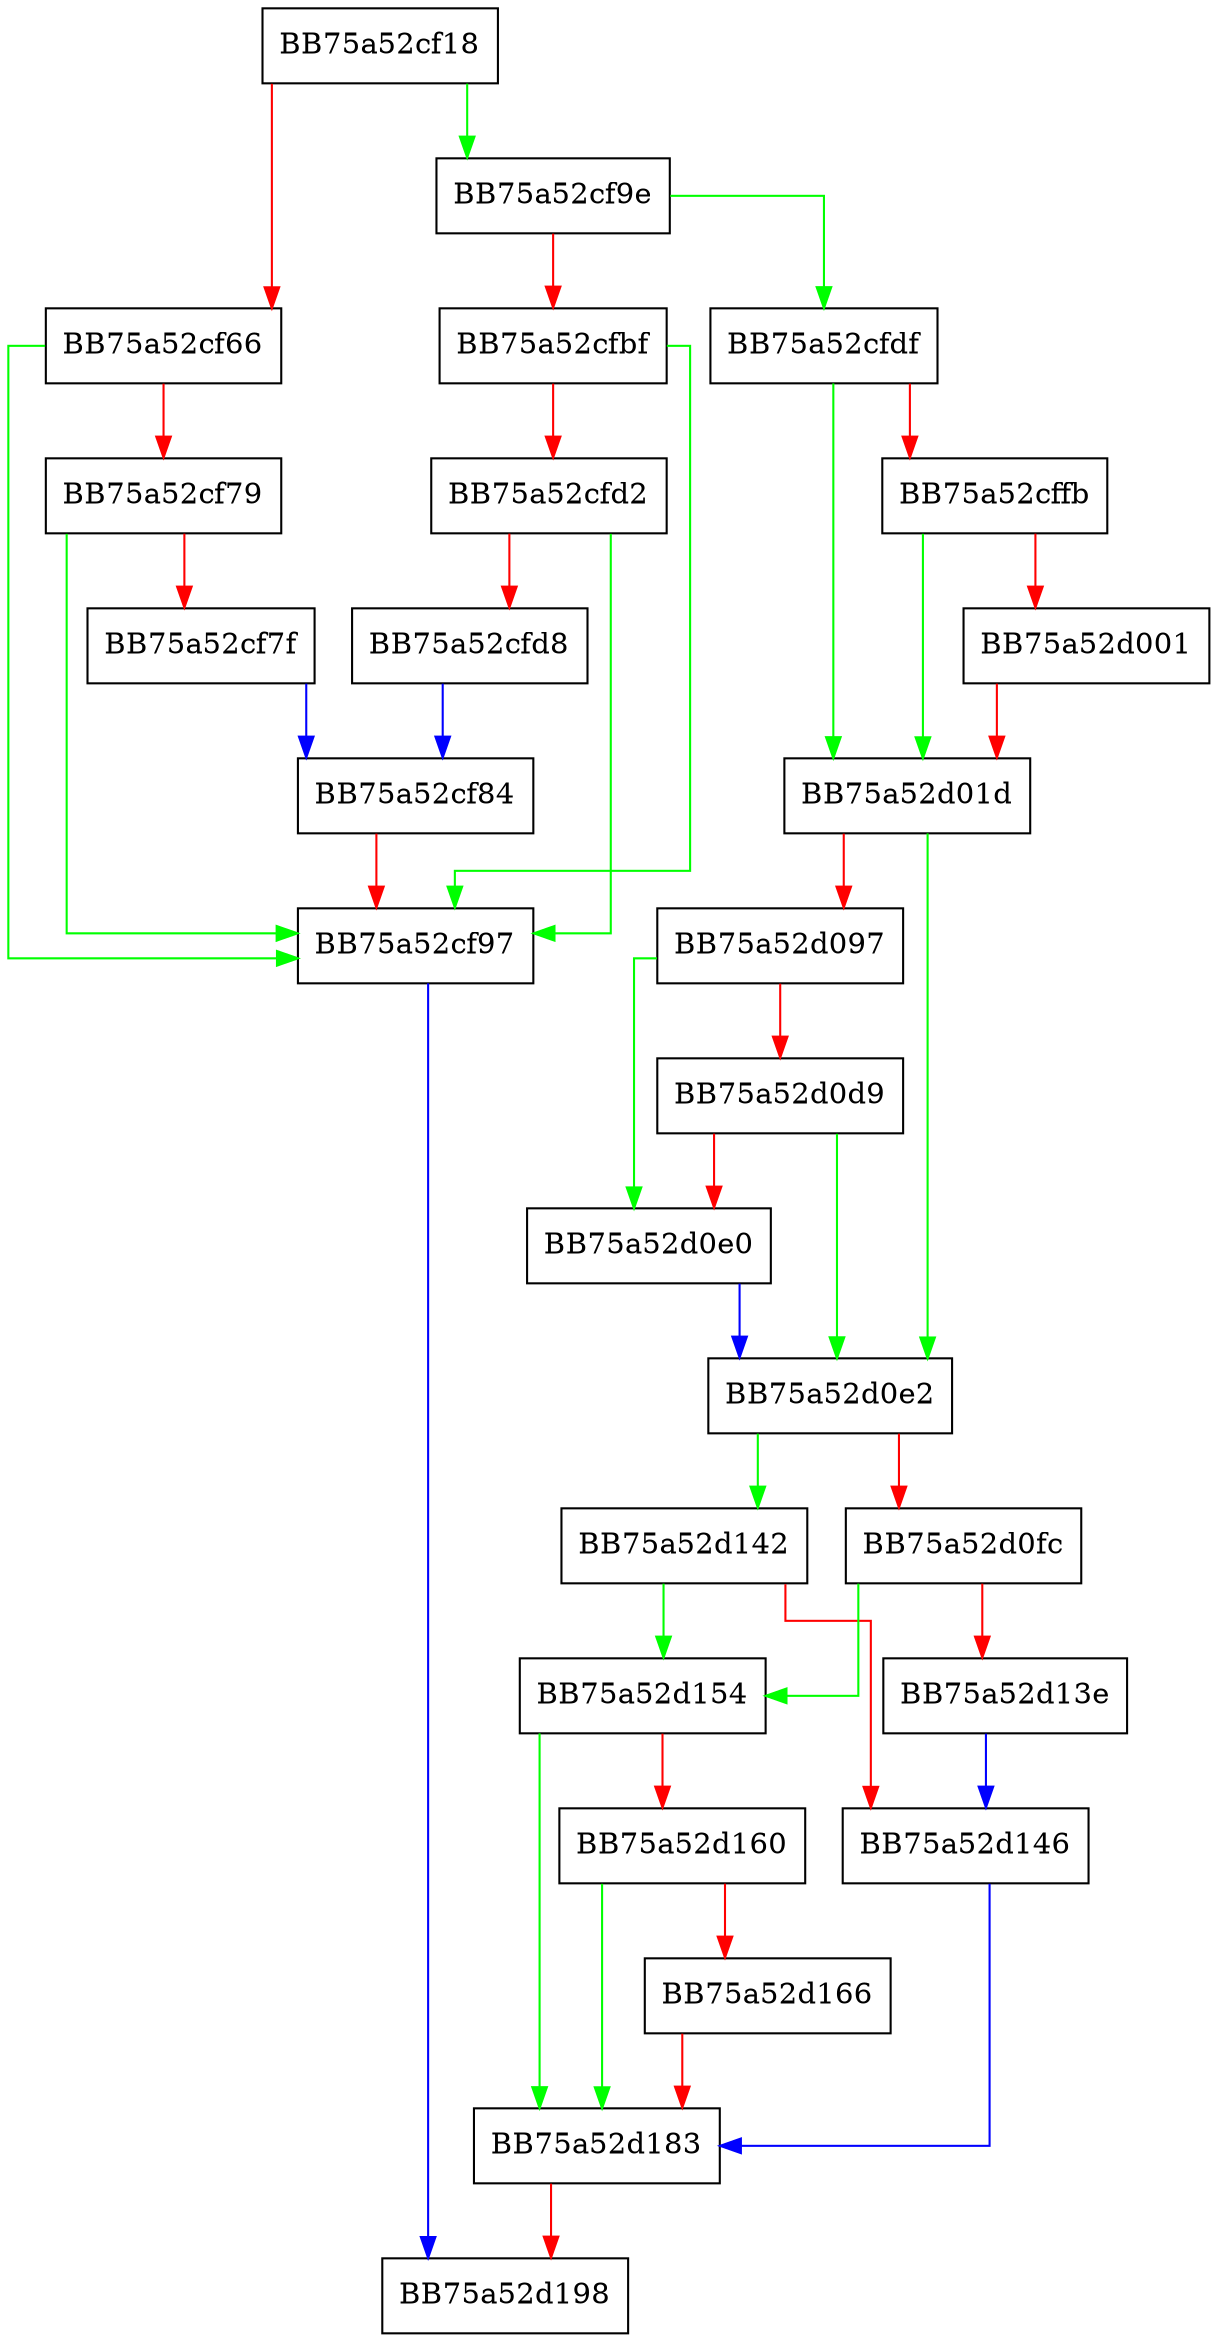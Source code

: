 digraph OpenFileHandleQuarantine {
  node [shape="box"];
  graph [splines=ortho];
  BB75a52cf18 -> BB75a52cf9e [color="green"];
  BB75a52cf18 -> BB75a52cf66 [color="red"];
  BB75a52cf66 -> BB75a52cf97 [color="green"];
  BB75a52cf66 -> BB75a52cf79 [color="red"];
  BB75a52cf79 -> BB75a52cf97 [color="green"];
  BB75a52cf79 -> BB75a52cf7f [color="red"];
  BB75a52cf7f -> BB75a52cf84 [color="blue"];
  BB75a52cf84 -> BB75a52cf97 [color="red"];
  BB75a52cf97 -> BB75a52d198 [color="blue"];
  BB75a52cf9e -> BB75a52cfdf [color="green"];
  BB75a52cf9e -> BB75a52cfbf [color="red"];
  BB75a52cfbf -> BB75a52cf97 [color="green"];
  BB75a52cfbf -> BB75a52cfd2 [color="red"];
  BB75a52cfd2 -> BB75a52cf97 [color="green"];
  BB75a52cfd2 -> BB75a52cfd8 [color="red"];
  BB75a52cfd8 -> BB75a52cf84 [color="blue"];
  BB75a52cfdf -> BB75a52d01d [color="green"];
  BB75a52cfdf -> BB75a52cffb [color="red"];
  BB75a52cffb -> BB75a52d01d [color="green"];
  BB75a52cffb -> BB75a52d001 [color="red"];
  BB75a52d001 -> BB75a52d01d [color="red"];
  BB75a52d01d -> BB75a52d0e2 [color="green"];
  BB75a52d01d -> BB75a52d097 [color="red"];
  BB75a52d097 -> BB75a52d0e0 [color="green"];
  BB75a52d097 -> BB75a52d0d9 [color="red"];
  BB75a52d0d9 -> BB75a52d0e2 [color="green"];
  BB75a52d0d9 -> BB75a52d0e0 [color="red"];
  BB75a52d0e0 -> BB75a52d0e2 [color="blue"];
  BB75a52d0e2 -> BB75a52d142 [color="green"];
  BB75a52d0e2 -> BB75a52d0fc [color="red"];
  BB75a52d0fc -> BB75a52d154 [color="green"];
  BB75a52d0fc -> BB75a52d13e [color="red"];
  BB75a52d13e -> BB75a52d146 [color="blue"];
  BB75a52d142 -> BB75a52d154 [color="green"];
  BB75a52d142 -> BB75a52d146 [color="red"];
  BB75a52d146 -> BB75a52d183 [color="blue"];
  BB75a52d154 -> BB75a52d183 [color="green"];
  BB75a52d154 -> BB75a52d160 [color="red"];
  BB75a52d160 -> BB75a52d183 [color="green"];
  BB75a52d160 -> BB75a52d166 [color="red"];
  BB75a52d166 -> BB75a52d183 [color="red"];
  BB75a52d183 -> BB75a52d198 [color="red"];
}